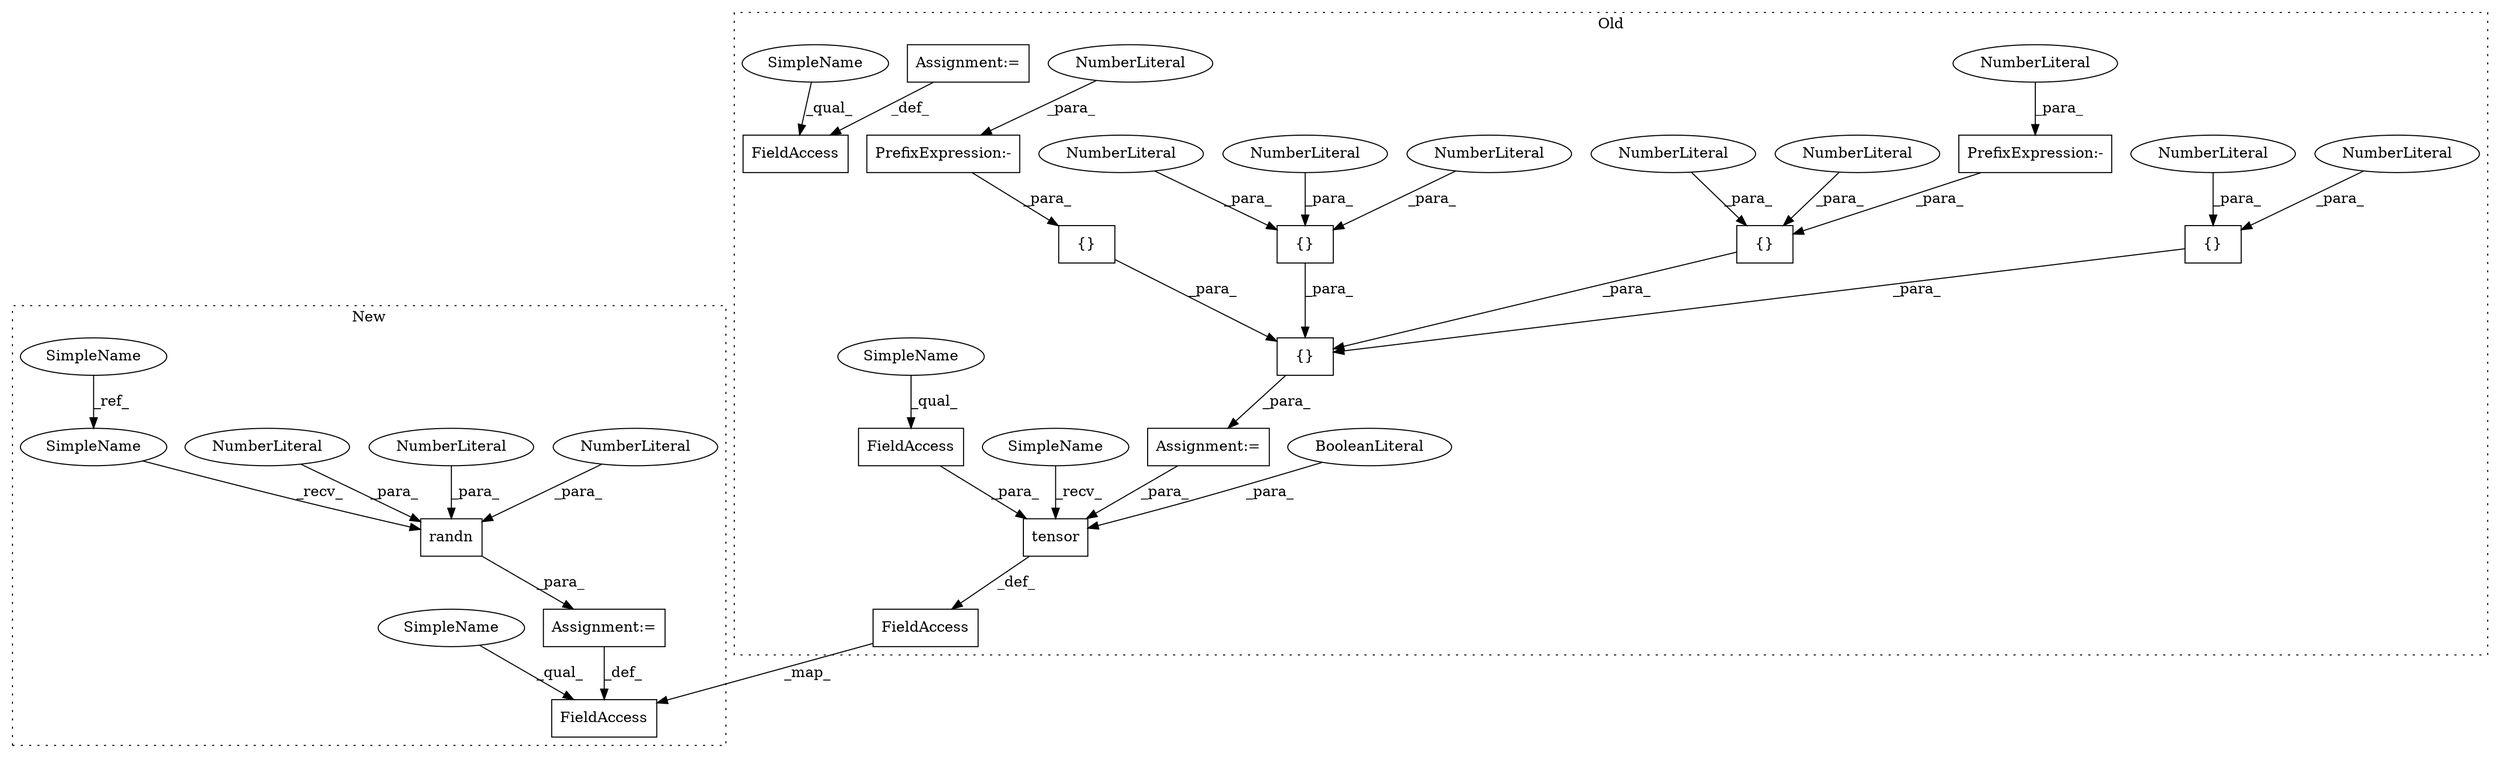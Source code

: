 digraph G {
subgraph cluster0 {
1 [label="{}" a="4" s="2079,2085" l="1,1" shape="box"];
3 [label="Assignment:=" a="7" s="2045" l="1" shape="box"];
7 [label="{}" a="4" s="2099,2107" l="1,1" shape="box"];
8 [label="NumberLiteral" a="34" s="2106" l="1" shape="ellipse"];
9 [label="NumberLiteral" a="34" s="2082" l="1" shape="ellipse"];
10 [label="{}" a="4" s="2059,2118" l="1,1" shape="box"];
11 [label="NumberLiteral" a="34" s="2084" l="1" shape="ellipse"];
12 [label="{}" a="4" s="2109,2116" l="1,1" shape="box"];
13 [label="NumberLiteral" a="34" s="2112" l="1" shape="ellipse"];
14 [label="{}" a="4" s="2089,2097" l="1,1" shape="box"];
15 [label="NumberLiteral" a="34" s="2103" l="2" shape="ellipse"];
16 [label="NumberLiteral" a="34" s="2110" l="1" shape="ellipse"];
17 [label="NumberLiteral" a="34" s="2114" l="2" shape="ellipse"];
19 [label="FieldAccess" a="22" s="2159" l="13" shape="box"];
20 [label="tensor" a="32" s="2179,2207" l="7,1" shape="box"];
21 [label="BooleanLiteral" a="9" s="2203" l="4" shape="ellipse"];
22 [label="PrefixExpression:-" a="38" s="2093" l="1" shape="box"];
23 [label="NumberLiteral" a="34" s="2094" l="1" shape="ellipse"];
24 [label="PrefixExpression:-" a="38" s="2100" l="1" shape="box"];
25 [label="NumberLiteral" a="34" s="2101" l="1" shape="ellipse"];
26 [label="FieldAccess" a="22" s="2191" l="11" shape="box"];
30 [label="FieldAccess" a="22" s="2291" l="13" shape="box"];
31 [label="Assignment:=" a="7" s="2304" l="1" shape="box"];
32 [label="SimpleName" a="42" s="2291" l="4" shape="ellipse"];
34 [label="SimpleName" a="42" s="2173" l="5" shape="ellipse"];
35 [label="SimpleName" a="42" s="2191" l="5" shape="ellipse"];
label = "Old";
style="dotted";
}
subgraph cluster1 {
2 [label="randn" a="32" s="2044,2055" l="6,1" shape="box"];
4 [label="Assignment:=" a="7" s="2037" l="1" shape="box"];
5 [label="NumberLiteral" a="34" s="2054" l="1" shape="ellipse"];
6 [label="NumberLiteral" a="34" s="2050" l="1" shape="ellipse"];
18 [label="FieldAccess" a="22" s="2149" l="14" shape="box"];
27 [label="NumberLiteral" a="34" s="2052" l="1" shape="ellipse"];
28 [label="SimpleName" a="42" s="2022" l="5" shape="ellipse"];
29 [label="SimpleName" a="42" s="1979" l="4" shape="ellipse"];
33 [label="SimpleName" a="42" s="2038" l="5" shape="ellipse"];
label = "New";
style="dotted";
}
1 -> 10 [label="_para_"];
2 -> 4 [label="_para_"];
3 -> 20 [label="_para_"];
4 -> 18 [label="_def_"];
5 -> 2 [label="_para_"];
6 -> 2 [label="_para_"];
7 -> 10 [label="_para_"];
8 -> 7 [label="_para_"];
9 -> 1 [label="_para_"];
10 -> 3 [label="_para_"];
11 -> 1 [label="_para_"];
12 -> 10 [label="_para_"];
13 -> 12 [label="_para_"];
14 -> 10 [label="_para_"];
15 -> 7 [label="_para_"];
16 -> 12 [label="_para_"];
17 -> 12 [label="_para_"];
19 -> 18 [label="_map_"];
20 -> 19 [label="_def_"];
21 -> 20 [label="_para_"];
22 -> 14 [label="_para_"];
23 -> 22 [label="_para_"];
24 -> 7 [label="_para_"];
25 -> 24 [label="_para_"];
26 -> 20 [label="_para_"];
27 -> 2 [label="_para_"];
28 -> 33 [label="_ref_"];
29 -> 18 [label="_qual_"];
31 -> 30 [label="_def_"];
32 -> 30 [label="_qual_"];
33 -> 2 [label="_recv_"];
34 -> 20 [label="_recv_"];
35 -> 26 [label="_qual_"];
}